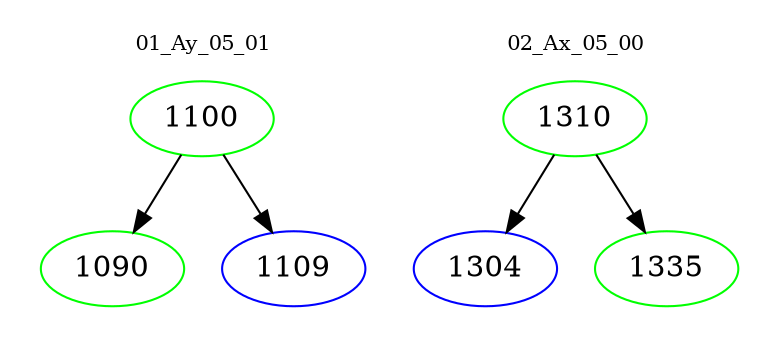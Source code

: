 digraph{
subgraph cluster_0 {
color = white
label = "01_Ay_05_01";
fontsize=10;
T0_1100 [label="1100", color="green"]
T0_1100 -> T0_1090 [color="black"]
T0_1090 [label="1090", color="green"]
T0_1100 -> T0_1109 [color="black"]
T0_1109 [label="1109", color="blue"]
}
subgraph cluster_1 {
color = white
label = "02_Ax_05_00";
fontsize=10;
T1_1310 [label="1310", color="green"]
T1_1310 -> T1_1304 [color="black"]
T1_1304 [label="1304", color="blue"]
T1_1310 -> T1_1335 [color="black"]
T1_1335 [label="1335", color="green"]
}
}
